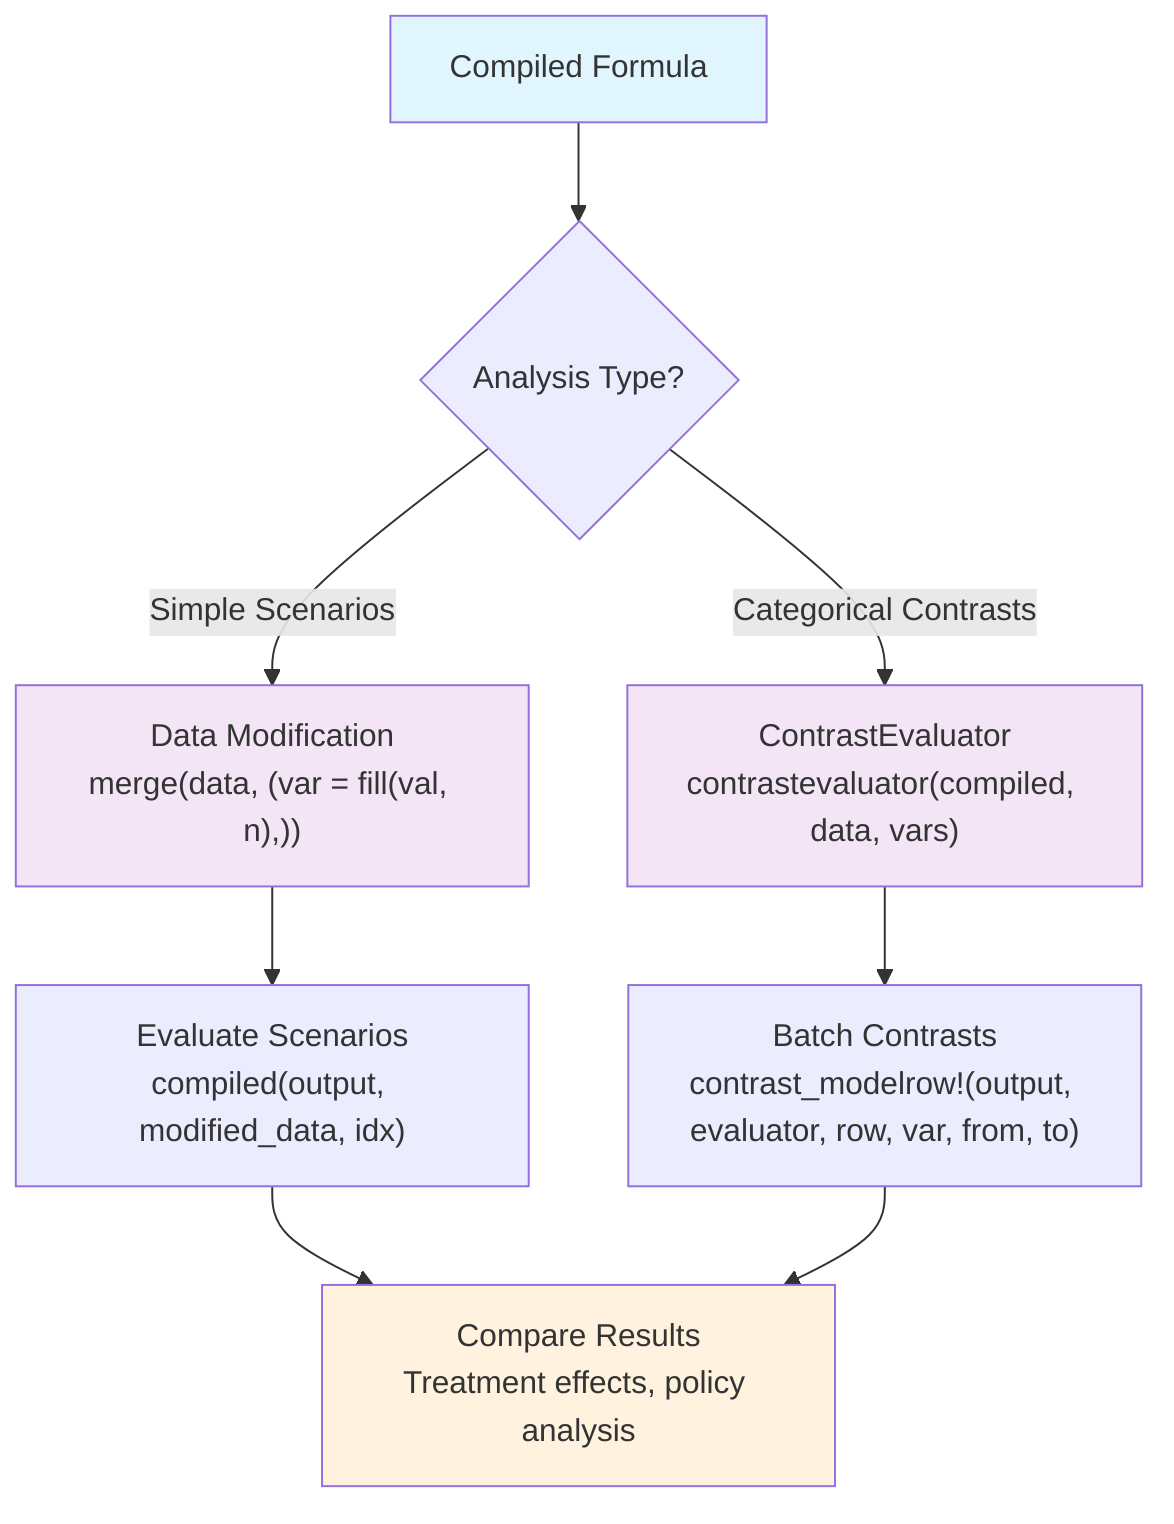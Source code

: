 flowchart TD
    A["Compiled Formula"] --> B{Analysis Type?}
    B -->|Simple Scenarios| C["Data Modification<br>merge(data, (var = fill(val, n),))"]
    B -->|Categorical Contrasts| D["ContrastEvaluator<br>contrastevaluator(compiled, data, vars)"]

    C --> E["Evaluate Scenarios<br>compiled(output, modified_data, idx)"]
    D --> F["Batch Contrasts<br>contrast_modelrow!(output, evaluator, row, var, from, to)"]

    E --> G["Compare Results<br>Treatment effects, policy analysis"]
    F --> G

    style A fill:#e1f5fe
    style C fill:#f3e5f5
    style D fill:#f3e5f5
    style G fill:#fff3e0